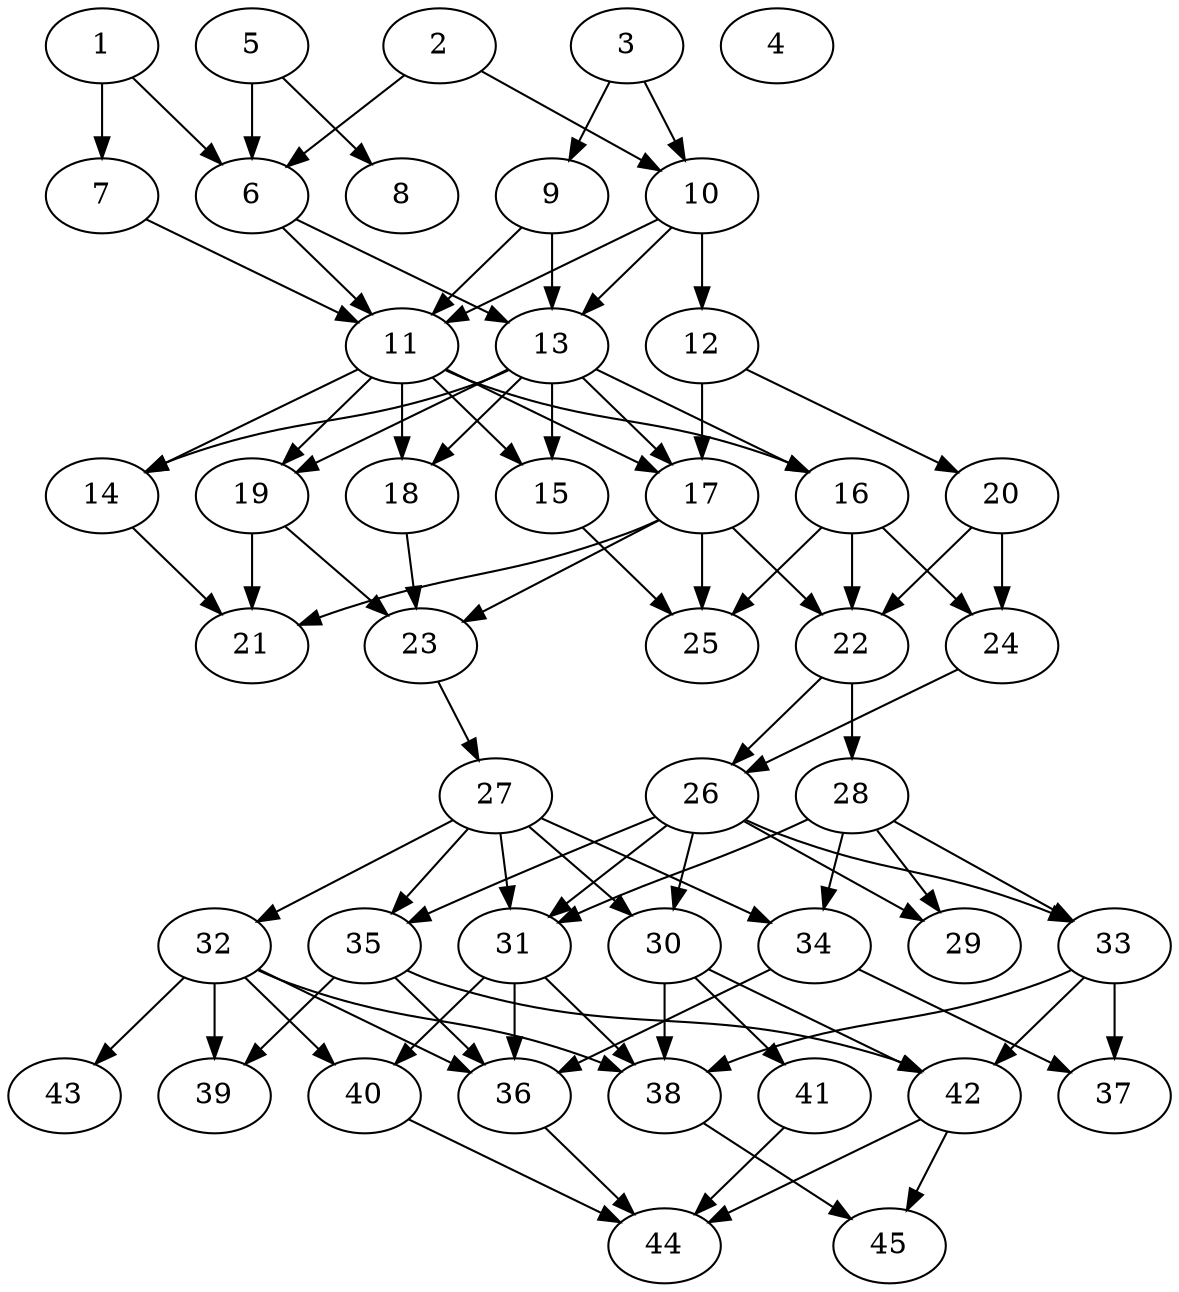 // DAG automatically generated by daggen at Thu Oct  3 14:07:23 2019
// ./daggen --dot -n 45 --ccr 0.4 --fat 0.5 --regular 0.5 --density 0.7 --mindata 5242880 --maxdata 52428800 
digraph G {
  1 [size="19507200", alpha="0.10", expect_size="7802880"] 
  1 -> 6 [size ="7802880"]
  1 -> 7 [size ="7802880"]
  2 [size="81725440", alpha="0.18", expect_size="32690176"] 
  2 -> 6 [size ="32690176"]
  2 -> 10 [size ="32690176"]
  3 [size="114199040", alpha="0.18", expect_size="45679616"] 
  3 -> 9 [size ="45679616"]
  3 -> 10 [size ="45679616"]
  4 [size="48066560", alpha="0.19", expect_size="19226624"] 
  5 [size="89402880", alpha="0.04", expect_size="35761152"] 
  5 -> 6 [size ="35761152"]
  5 -> 8 [size ="35761152"]
  6 [size="110730240", alpha="0.13", expect_size="44292096"] 
  6 -> 11 [size ="44292096"]
  6 -> 13 [size ="44292096"]
  7 [size="38238720", alpha="0.05", expect_size="15295488"] 
  7 -> 11 [size ="15295488"]
  8 [size="35648000", alpha="0.14", expect_size="14259200"] 
  9 [size="43957760", alpha="0.01", expect_size="17583104"] 
  9 -> 11 [size ="17583104"]
  9 -> 13 [size ="17583104"]
  10 [size="51028480", alpha="0.01", expect_size="20411392"] 
  10 -> 11 [size ="20411392"]
  10 -> 12 [size ="20411392"]
  10 -> 13 [size ="20411392"]
  11 [size="116485120", alpha="0.20", expect_size="46594048"] 
  11 -> 14 [size ="46594048"]
  11 -> 15 [size ="46594048"]
  11 -> 16 [size ="46594048"]
  11 -> 17 [size ="46594048"]
  11 -> 18 [size ="46594048"]
  11 -> 19 [size ="46594048"]
  12 [size="56161280", alpha="0.13", expect_size="22464512"] 
  12 -> 17 [size ="22464512"]
  12 -> 20 [size ="22464512"]
  13 [size="47101440", alpha="0.07", expect_size="18840576"] 
  13 -> 14 [size ="18840576"]
  13 -> 15 [size ="18840576"]
  13 -> 16 [size ="18840576"]
  13 -> 17 [size ="18840576"]
  13 -> 18 [size ="18840576"]
  13 -> 19 [size ="18840576"]
  14 [size="36282880", alpha="0.16", expect_size="14513152"] 
  14 -> 21 [size ="14513152"]
  15 [size="32773120", alpha="0.19", expect_size="13109248"] 
  15 -> 25 [size ="13109248"]
  16 [size="56678400", alpha="0.13", expect_size="22671360"] 
  16 -> 22 [size ="22671360"]
  16 -> 24 [size ="22671360"]
  16 -> 25 [size ="22671360"]
  17 [size="17492480", alpha="0.14", expect_size="6996992"] 
  17 -> 21 [size ="6996992"]
  17 -> 22 [size ="6996992"]
  17 -> 23 [size ="6996992"]
  17 -> 25 [size ="6996992"]
  18 [size="45642240", alpha="0.05", expect_size="18256896"] 
  18 -> 23 [size ="18256896"]
  19 [size="130777600", alpha="0.09", expect_size="52311040"] 
  19 -> 21 [size ="52311040"]
  19 -> 23 [size ="52311040"]
  20 [size="20968960", alpha="0.08", expect_size="8387584"] 
  20 -> 22 [size ="8387584"]
  20 -> 24 [size ="8387584"]
  21 [size="28190720", alpha="0.08", expect_size="11276288"] 
  22 [size="27765760", alpha="0.20", expect_size="11106304"] 
  22 -> 26 [size ="11106304"]
  22 -> 28 [size ="11106304"]
  23 [size="104829440", alpha="0.08", expect_size="41931776"] 
  23 -> 27 [size ="41931776"]
  24 [size="25768960", alpha="0.03", expect_size="10307584"] 
  24 -> 26 [size ="10307584"]
  25 [size="119006720", alpha="0.10", expect_size="47602688"] 
  26 [size="111813120", alpha="0.14", expect_size="44725248"] 
  26 -> 29 [size ="44725248"]
  26 -> 30 [size ="44725248"]
  26 -> 31 [size ="44725248"]
  26 -> 33 [size ="44725248"]
  26 -> 35 [size ="44725248"]
  27 [size="70996480", alpha="0.03", expect_size="28398592"] 
  27 -> 30 [size ="28398592"]
  27 -> 31 [size ="28398592"]
  27 -> 32 [size ="28398592"]
  27 -> 34 [size ="28398592"]
  27 -> 35 [size ="28398592"]
  28 [size="36595200", alpha="0.15", expect_size="14638080"] 
  28 -> 29 [size ="14638080"]
  28 -> 31 [size ="14638080"]
  28 -> 33 [size ="14638080"]
  28 -> 34 [size ="14638080"]
  29 [size="65922560", alpha="0.12", expect_size="26369024"] 
  30 [size="121408000", alpha="0.16", expect_size="48563200"] 
  30 -> 38 [size ="48563200"]
  30 -> 41 [size ="48563200"]
  30 -> 42 [size ="48563200"]
  31 [size="51778560", alpha="0.17", expect_size="20711424"] 
  31 -> 36 [size ="20711424"]
  31 -> 38 [size ="20711424"]
  31 -> 40 [size ="20711424"]
  32 [size="99358720", alpha="0.06", expect_size="39743488"] 
  32 -> 36 [size ="39743488"]
  32 -> 38 [size ="39743488"]
  32 -> 39 [size ="39743488"]
  32 -> 40 [size ="39743488"]
  32 -> 43 [size ="39743488"]
  33 [size="96842240", alpha="0.00", expect_size="38736896"] 
  33 -> 37 [size ="38736896"]
  33 -> 38 [size ="38736896"]
  33 -> 42 [size ="38736896"]
  34 [size="27356160", alpha="0.19", expect_size="10942464"] 
  34 -> 36 [size ="10942464"]
  34 -> 37 [size ="10942464"]
  35 [size="43827200", alpha="0.00", expect_size="17530880"] 
  35 -> 36 [size ="17530880"]
  35 -> 39 [size ="17530880"]
  35 -> 42 [size ="17530880"]
  36 [size="104588800", alpha="0.09", expect_size="41835520"] 
  36 -> 44 [size ="41835520"]
  37 [size="71331840", alpha="0.19", expect_size="28532736"] 
  38 [size="87160320", alpha="0.14", expect_size="34864128"] 
  38 -> 45 [size ="34864128"]
  39 [size="56647680", alpha="0.10", expect_size="22659072"] 
  40 [size="128609280", alpha="0.06", expect_size="51443712"] 
  40 -> 44 [size ="51443712"]
  41 [size="105041920", alpha="0.05", expect_size="42016768"] 
  41 -> 44 [size ="42016768"]
  42 [size="89320960", alpha="0.07", expect_size="35728384"] 
  42 -> 44 [size ="35728384"]
  42 -> 45 [size ="35728384"]
  43 [size="124505600", alpha="0.04", expect_size="49802240"] 
  44 [size="126622720", alpha="0.04", expect_size="50649088"] 
  45 [size="118853120", alpha="0.01", expect_size="47541248"] 
}
